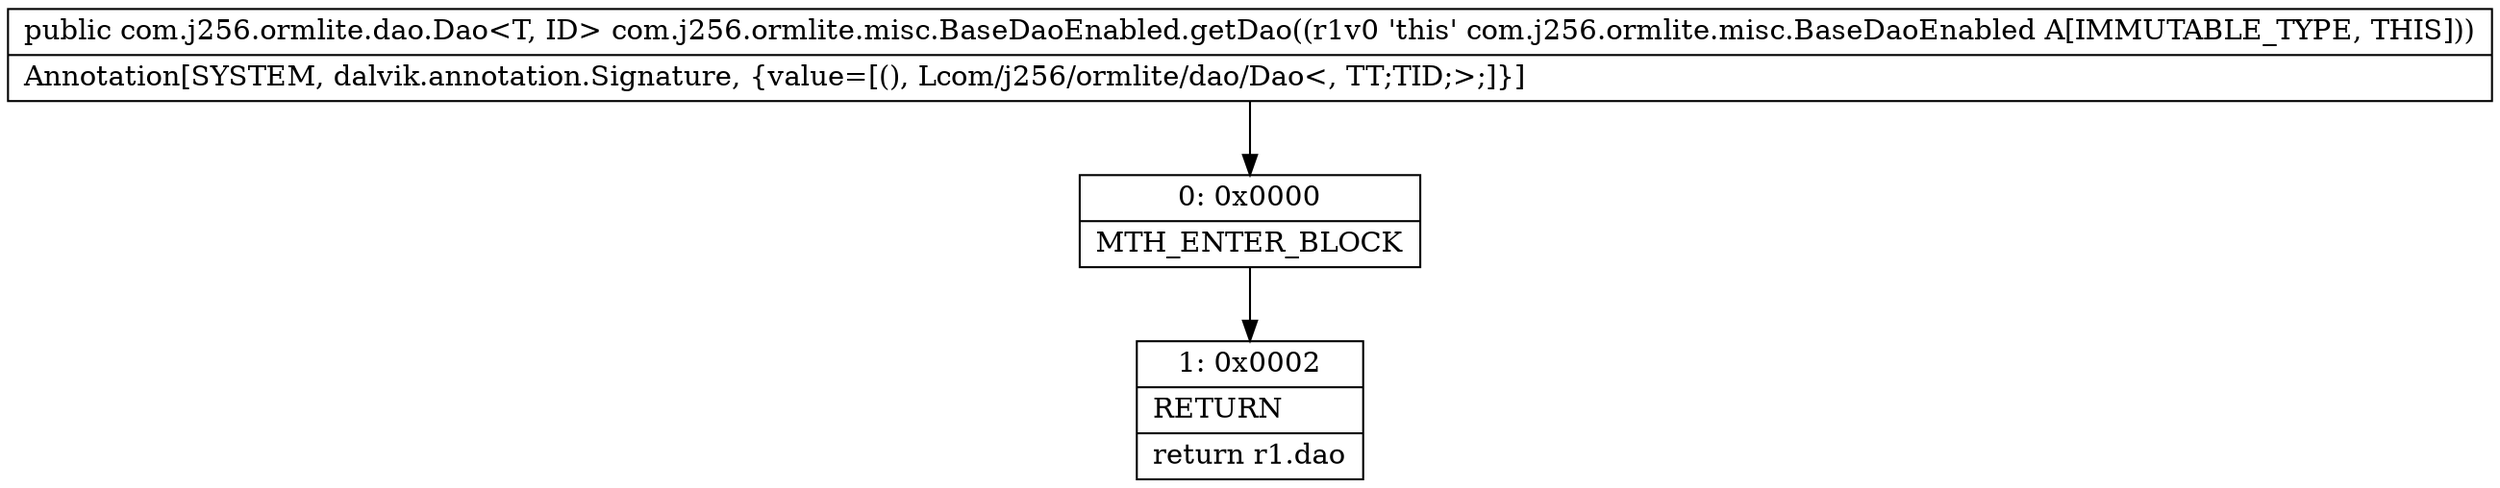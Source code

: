 digraph "CFG forcom.j256.ormlite.misc.BaseDaoEnabled.getDao()Lcom\/j256\/ormlite\/dao\/Dao;" {
Node_0 [shape=record,label="{0\:\ 0x0000|MTH_ENTER_BLOCK\l}"];
Node_1 [shape=record,label="{1\:\ 0x0002|RETURN\l|return r1.dao\l}"];
MethodNode[shape=record,label="{public com.j256.ormlite.dao.Dao\<T, ID\> com.j256.ormlite.misc.BaseDaoEnabled.getDao((r1v0 'this' com.j256.ormlite.misc.BaseDaoEnabled A[IMMUTABLE_TYPE, THIS]))  | Annotation[SYSTEM, dalvik.annotation.Signature, \{value=[(), Lcom\/j256\/ormlite\/dao\/Dao\<, TT;TID;\>;]\}]\l}"];
MethodNode -> Node_0;
Node_0 -> Node_1;
}

